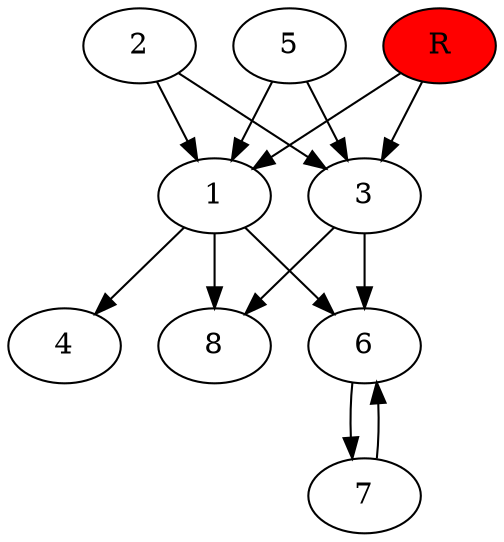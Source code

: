 digraph prb8236 {
	1
	2
	3
	4
	5
	6
	7
	8
	R [fillcolor="#ff0000" style=filled]
	1 -> 4
	1 -> 6
	1 -> 8
	2 -> 1
	2 -> 3
	3 -> 6
	3 -> 8
	5 -> 1
	5 -> 3
	6 -> 7
	7 -> 6
	R -> 1
	R -> 3
}
